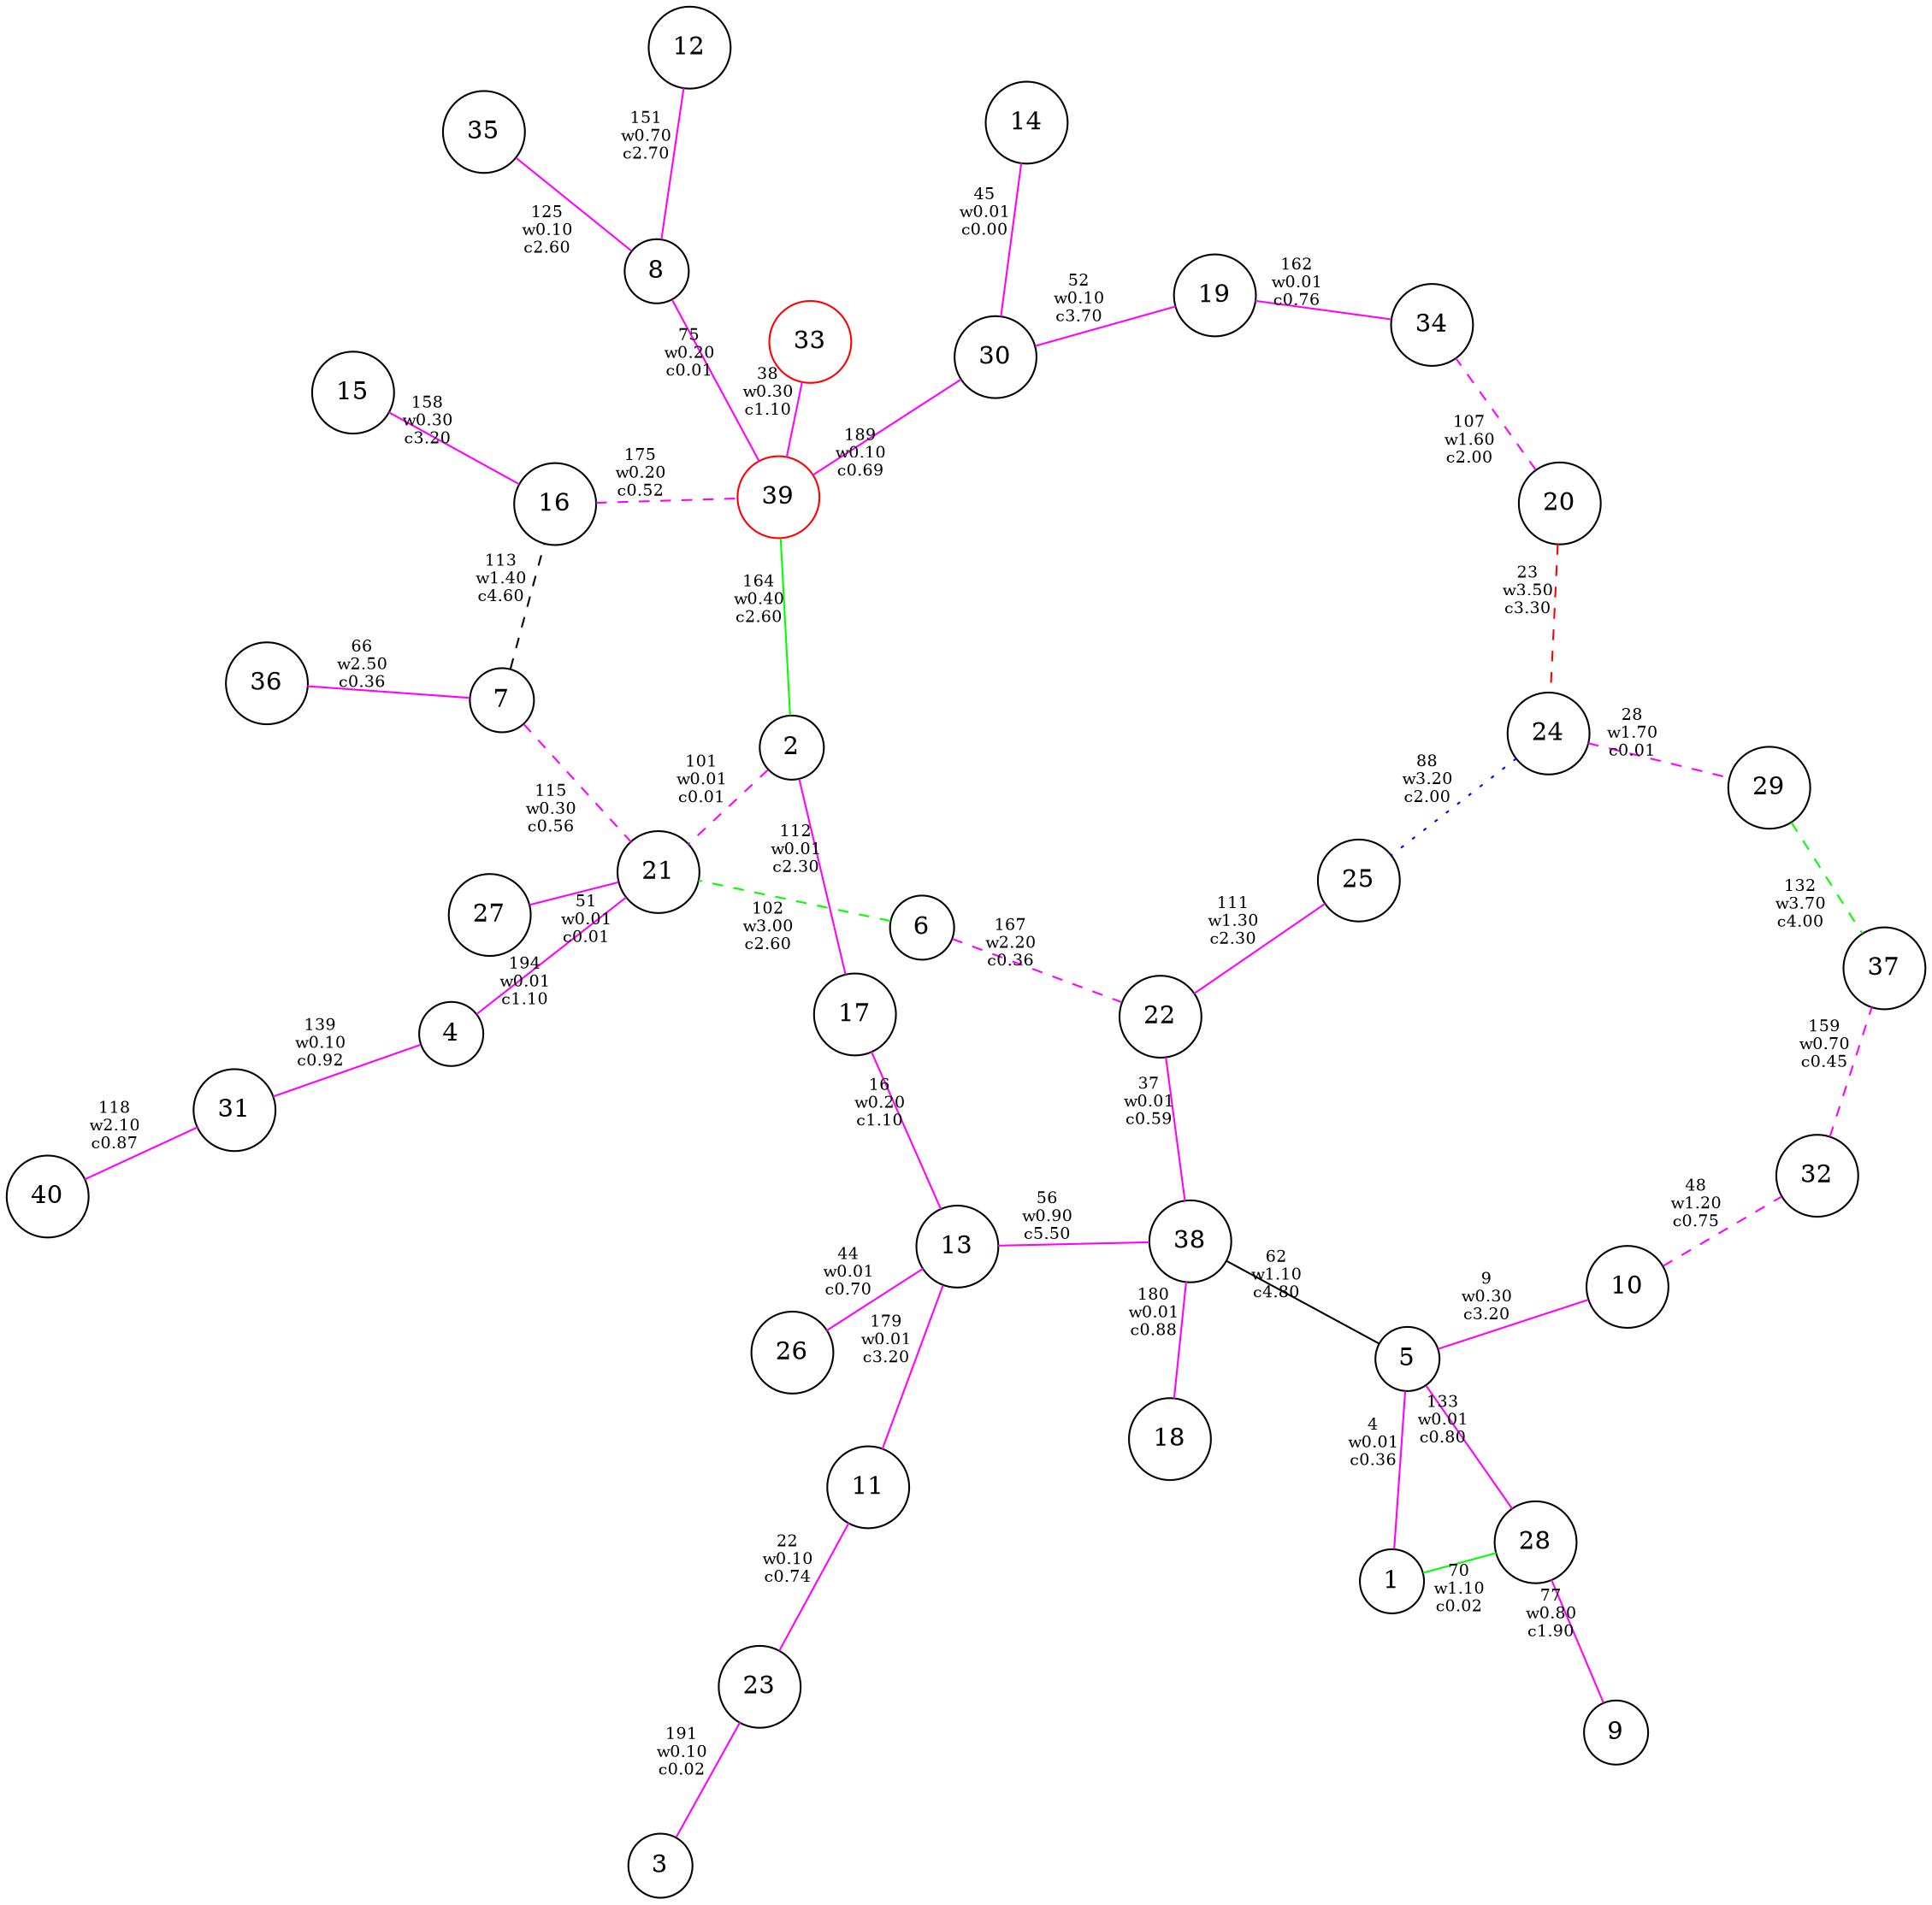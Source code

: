 strict graph {
	graph [layout=neato,overlap=scale,mode=KK,Damping=.95];
	node [label="\N"];
	graph [bb="0,0,783.91,901.2"];
1 [ label = "1", shape=circle , color = "black" ];
2 [ label = "2", shape=circle , color = "black" ];
3 [ label = "3", shape=circle , color = "black" ];
4 [ label = "4", shape=circle , color = "black" ];
5 [ label = "5", shape=circle , color = "black" ];
6 [ label = "6", shape=circle , color = "black" ];
7 [ label = "7", shape=circle , color = "black" ];
8 [ label = "8", shape=circle , color = "black" ];
9 [ label = "9", shape=circle , color = "black" ];
10 [ label = "10", shape=circle , color = "black" ];
11 [ label = "11", shape=circle , color = "black" ];
12 [ label = "12", shape=circle , color = "black" ];
13 [ label = "13", shape=circle , color = "black" ];
14 [ label = "14", shape=circle , color = "black" ];
15 [ label = "15", shape=circle , color = "black" ];
16 [ label = "16", shape=circle , color = "black" ];
17 [ label = "17", shape=circle , color = "black" ];
18 [ label = "18", shape=circle , color = "black" ];
19 [ label = "19", shape=circle , color = "black" ];
20 [ label = "20", shape=circle , color = "black" ];
21 [ label = "21", shape=circle , color = "black" ];
22 [ label = "22", shape=circle , color = "black" ];
23 [ label = "23", shape=circle , color = "black" ];
24 [ label = "24", shape=circle , color = "black" ];
25 [ label = "25", shape=circle , color = "black" ];
26 [ label = "26", shape=circle , color = "black" ];
27 [ label = "27", shape=circle , color = "black" ];
28 [ label = "28", shape=circle , color = "black" ];
29 [ label = "29", shape=circle , color = "black" ];
30 [ label = "30", shape=circle , color = "black" ];
31 [ label = "31", shape=circle , color = "black" ];
32 [ label = "32", shape=circle , color = "black" ];
33 [ label = "33", shape=circle , color = "#ff0000" ];
34 [ label = "34", shape=circle , color = "black" ];
35 [ label = "35", shape=circle , color = "black" ];
36 [ label = "36", shape=circle , color = "black" ];
37 [ label = "37", shape=circle , color = "black" ];
38 [ label = "38", shape=circle , color = "black" ];
39 [ label = "39", shape=circle , color = "#ff0000" ];
40 [ label = "40", shape=circle , color = "black" ];
5 -- 38 [ label = "62\nw1.10\nc4.80", fontsize=9, color="black" , style=solid ];
7 -- 16 [ label = "113\nw1.40\nc4.60", fontsize=9, color="black" , style=dashed ];
1 -- 5 [ label = "4\nw0.01\nc0.36", fontsize=9, color="#ff00ff" , style=solid ];
13 -- 17 [ label = "16\nw0.20\nc1.10", fontsize=9, color="#ff00ff" , style=solid ];
11 -- 23 [ label = "22\nw0.10\nc0.74", fontsize=9, color="#ff00ff" , style=solid ];
22 -- 38 [ label = "37\nw0.01\nc0.59", fontsize=9, color="#ff00ff" , style=solid ];
13 -- 26 [ label = "44\nw0.01\nc0.70", fontsize=9, color="#ff00ff" , style=solid ];
14 -- 30 [ label = "45\nw0.01\nc0.00", fontsize=9, color="#ff00ff" , style=solid ];
21 -- 27 [ label = "51\nw0.01\nc0.01", fontsize=9, color="#ff00ff" , style=solid ];
19 -- 30 [ label = "52\nw0.10\nc3.70", fontsize=9, color="#ff00ff" , style=solid ];
8 -- 39 [ label = "75\nw0.20\nc0.01", fontsize=9, color="#ff00ff" , style=solid ];
2 -- 17 [ label = "112\nw0.01\nc2.30", fontsize=9, color="#ff00ff" , style=solid ];
8 -- 35 [ label = "125\nw0.10\nc2.60", fontsize=9, color="#ff00ff" , style=solid ];
5 -- 28 [ label = "133\nw0.01\nc0.80", fontsize=9, color="#ff00ff" , style=solid ];
4 -- 31 [ label = "139\nw0.10\nc0.92", fontsize=9, color="#ff00ff" , style=solid ];
15 -- 16 [ label = "158\nw0.30\nc3.20", fontsize=9, color="#ff00ff" , style=solid ];
19 -- 34 [ label = "162\nw0.01\nc0.76", fontsize=9, color="#ff00ff" , style=solid ];
11 -- 13 [ label = "179\nw0.01\nc3.20", fontsize=9, color="#ff00ff" , style=solid ];
18 -- 38 [ label = "180\nw0.01\nc0.88", fontsize=9, color="#ff00ff" , style=solid ];
30 -- 39 [ label = "189\nw0.10\nc0.69", fontsize=9, color="#ff00ff" , style=solid ];
3 -- 23 [ label = "191\nw0.10\nc0.02", fontsize=9, color="#ff00ff" , style=solid ];
4 -- 21 [ label = "194\nw0.01\nc1.10", fontsize=9, color="#ff00ff" , style=solid ];
7 -- 21 [ label = "115\nw0.30\nc0.56", fontsize=9, color="#ff00ff" , style=dashed ];
16 -- 39 [ label = "175\nw0.20\nc0.52", fontsize=9, color="#ff00ff" , style=dashed ];
2 -- 21 [ label = "101\nw0.01\nc0.01", fontsize=9, color="#ff00ff" , style=dashed ];
24 -- 25 [ label = "88\nw3.20\nc2.00", fontsize=9, color="#0000ff" , style=dotted ];
5 -- 10 [ label = "9\nw0.30\nc3.20", fontsize=9, color="#ff00ff" , style=solid ];
33 -- 39 [ label = "38\nw0.30\nc1.10", fontsize=9, color="#ff00ff" , style=solid ];
13 -- 38 [ label = "56\nw0.90\nc5.50", fontsize=9, color="#ff00ff" , style=solid ];
7 -- 36 [ label = "66\nw2.50\nc0.36", fontsize=9, color="#ff00ff" , style=solid ];
1 -- 28 [ label = "70\nw1.10\nc0.02", fontsize=9, color="#00ff00" , style=solid ];
9 -- 28 [ label = "77\nw0.80\nc1.90", fontsize=9, color="#ff00ff" , style=solid ];
22 -- 25 [ label = "111\nw1.30\nc2.30", fontsize=9, color="#ff00ff" , style=solid ];
31 -- 40 [ label = "118\nw2.10\nc0.87", fontsize=9, color="#ff00ff" , style=solid ];
8 -- 12 [ label = "151\nw0.70\nc2.70", fontsize=9, color="#ff00ff" , style=solid ];
2 -- 39 [ label = "164\nw0.40\nc2.60", fontsize=9, color="#00ff00" , style=solid ];
29 -- 37 [ label = "132\nw3.70\nc4.00", fontsize=9, color="#00ff00" , style=dashed ];
20 -- 24 [ label = "23\nw3.50\nc3.30", fontsize=9, color="#ff0000" , style=dashed ];
6 -- 21 [ label = "102\nw3.00\nc2.60", fontsize=9, color="#00ff00" , style=dashed ];
6 -- 22 [ label = "167\nw2.20\nc0.36", fontsize=9, color="#ff00ff" , style=dashed ];
24 -- 29 [ label = "28\nw1.70\nc0.01", fontsize=9, color="#ff00ff" , style=dashed ];
20 -- 34 [ label = "107\nw1.60\nc2.00", fontsize=9, color="#ff00ff" , style=dashed ];
10 -- 32 [ label = "48\nw1.20\nc0.75", fontsize=9, color="#ff00ff" , style=dashed ];
32 -- 37 [ label = "159\nw0.70\nc0.45", fontsize=9, color="#ff00ff" , style=dashed ];
}
